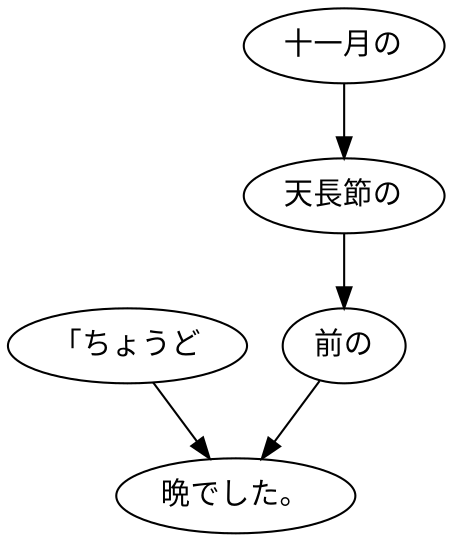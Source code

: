 digraph graph7940 {
	node0 [label="「ちょうど"];
	node1 [label="十一月の"];
	node2 [label="天長節の"];
	node3 [label="前の"];
	node4 [label="晩でした。"];
	node0 -> node4;
	node1 -> node2;
	node2 -> node3;
	node3 -> node4;
}
